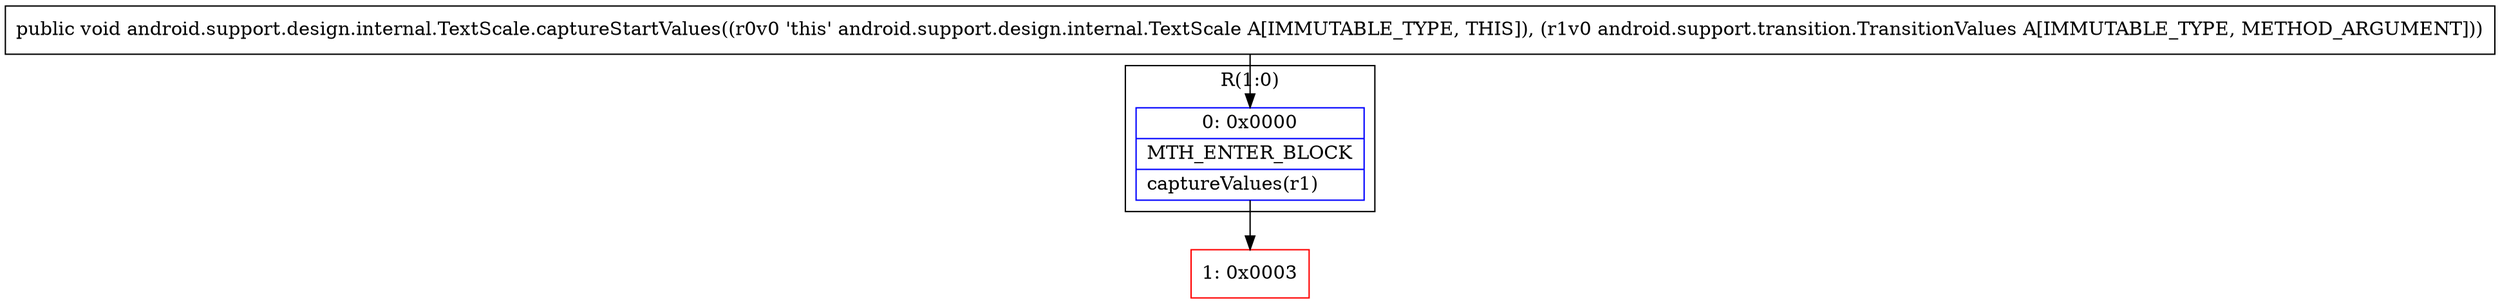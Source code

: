 digraph "CFG forandroid.support.design.internal.TextScale.captureStartValues(Landroid\/support\/transition\/TransitionValues;)V" {
subgraph cluster_Region_1384459037 {
label = "R(1:0)";
node [shape=record,color=blue];
Node_0 [shape=record,label="{0\:\ 0x0000|MTH_ENTER_BLOCK\l|captureValues(r1)\l}"];
}
Node_1 [shape=record,color=red,label="{1\:\ 0x0003}"];
MethodNode[shape=record,label="{public void android.support.design.internal.TextScale.captureStartValues((r0v0 'this' android.support.design.internal.TextScale A[IMMUTABLE_TYPE, THIS]), (r1v0 android.support.transition.TransitionValues A[IMMUTABLE_TYPE, METHOD_ARGUMENT])) }"];
MethodNode -> Node_0;
Node_0 -> Node_1;
}

